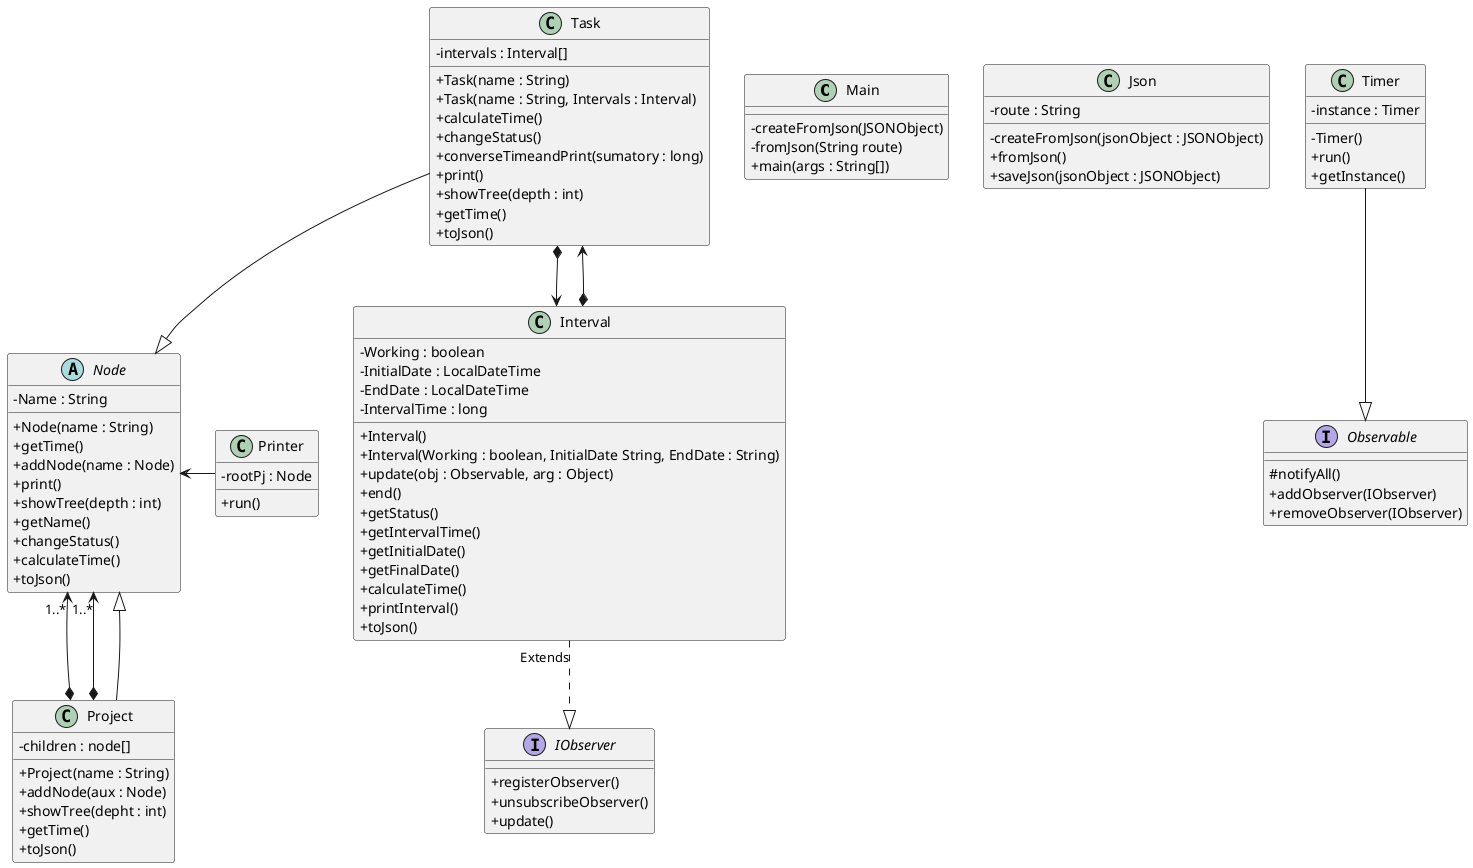 @startuml

skinparam classAttributeIconSize 0

class Main {
    - createFromJson(JSONObject)
    - fromJson(String route)
    + main(args : String[])
}

class Json {
    - route : String
    - createFromJson(jsonObject : JSONObject)
    + fromJson()
    + saveJson(jsonObject : JSONObject)
}

Abstract Node{
    - Name : String
    + Node(name : String)
    + getTime()
    + addNode(name : Node)
    + print()
    + showTree(depth : int)
    + getName()
    + changeStatus()
    + calculateTime()
    + toJson()
}

class Project {
    - children : node[]
    + Project(name : String)
    + addNode(aux : Node)
    + showTree(depht : int)
    + getTime()
    + toJson()
}

class Task {
    - intervals : Interval[]
    + Task(name : String) 
    + Task(name : String, Intervals : Interval)
    + calculateTime()
    + changeStatus()
    + converseTimeandPrint(sumatory : long)
    + print()
    + showTree(depth : int)
    + getTime()
    + toJson()
}
class Interval{
    - Working : boolean
    - InitialDate : LocalDateTime
    - EndDate : LocalDateTime
    - IntervalTime : long
    + Interval()
    + Interval(Working : boolean, InitialDate String, EndDate : String)
    + update(obj : Observable, arg : Object)
    + end()
    + getStatus()
    + getIntervalTime()
    + getInitialDate()
    + getFinalDate()
    + calculateTime()
    + printInterval()
    + toJson()
}

Interface Observable{
    #notifyAll()
    +addObserver(IObserver)
    +removeObserver(IObserver)
}

class Timer{
    - instance : Timer
    - Timer()
    + run()
    + getInstance()
}

class Printer{
    -rootPj : Node
    + run()
}

Interface (IObserver){
    +registerObserver()
    +unsubscribeObserver()
    +update()
}

Task *--> Interval
Project *-up-> "1..*" Node

Interval *--> Task
Project *-up-> "1..*" Node
Task -down-|> Node
Project -up-|> Node
Timer --|> Observable
Interval "Extends" ..|> IObserver
Printer -> Node
@enduml
